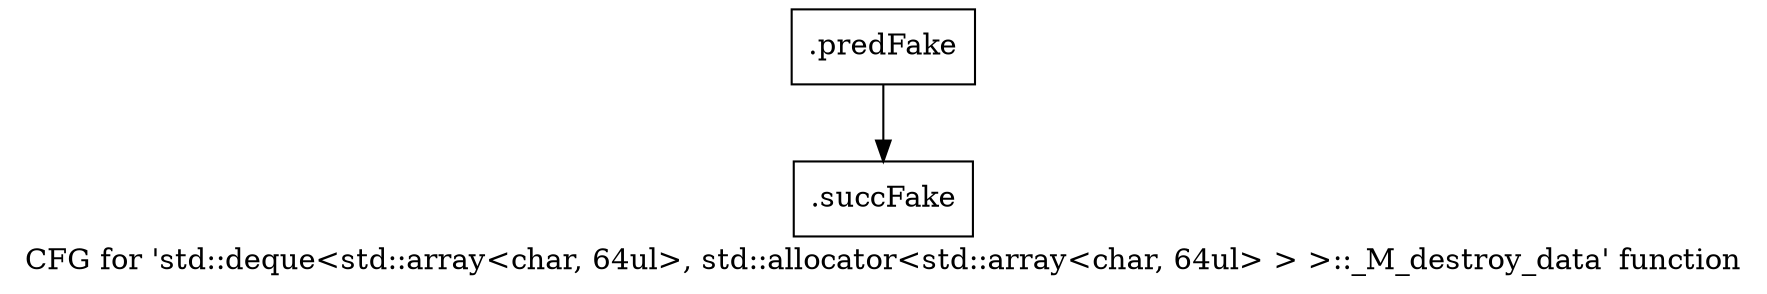 digraph "CFG for 'std::deque\<std::array\<char, 64ul\>, std::allocator\<std::array\<char, 64ul\> \> \>::_M_destroy_data' function" {
	label="CFG for 'std::deque\<std::array\<char, 64ul\>, std::allocator\<std::array\<char, 64ul\> \> \>::_M_destroy_data' function";

	Node0x6030c10 [shape=record,filename="",linenumber="",label="{.predFake}"];
	Node0x6030c10 -> Node0x6330140[ callList="" memoryops="" filename="/mnt/xilinx/Vitis_HLS/2021.2/tps/lnx64/gcc-6.2.0/lib/gcc/x86_64-pc-linux-gnu/6.2.0/../../../../include/c++/6.2.0/bits/stl_deque.h" execusionnum="0"];
	Node0x6330140 [shape=record,filename="/mnt/xilinx/Vitis_HLS/2021.2/tps/lnx64/gcc-6.2.0/lib/gcc/x86_64-pc-linux-gnu/6.2.0/../../../../include/c++/6.2.0/bits/stl_deque.h",linenumber="2036",label="{.succFake}"];
}
